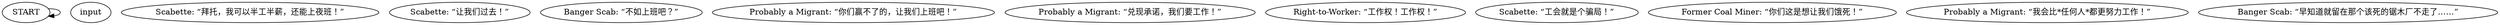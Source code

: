 # GATES / SCAB barks two
# a whole bunch of scabs barks for another location
# ==================================================
digraph G {
	  0 [label="START"];
	  1 [label="input"];
	  2 [label="Scabette: “拜托，我可以半工半薪，还能上夜班！”"];
	  3 [label="Scabette: “让我们过去！”"];
	  4 [label="Banger Scab: “不如上班吧？”"];
	  5 [label="Probably a Migrant: “你们赢不了的，让我们上班吧！”"];
	  6 [label="Probably a Migrant: “兑现承诺，我们要工作！”"];
	  7 [label="Right-to-Worker: “工作权！工作权！”"];
	  8 [label="Scabette: “工会就是个骗局！”"];
	  9 [label="Former Coal Miner: “你们这是想让我们饿死！”"];
	  10 [label="Probably a Migrant: “我会比*任何人*都更努力工作！”"];
	  11 [label="Banger Scab: “早知道就留在那个该死的锯木厂不走了……”"];
	  0 -> 0
}

